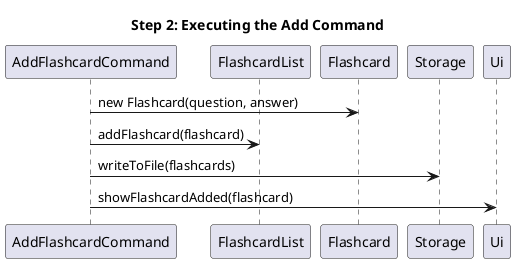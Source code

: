 @startuml
title Step 2: Executing the Add Command

participant "AddFlashcardCommand" as AFC
participant "FlashcardList" as FCL
participant "Flashcard" as FC
participant "Storage" as S
participant "Ui" as Ui

AFC -> FC : new Flashcard(question, answer)
AFC -> FCL : addFlashcard(flashcard)
AFC -> S : writeToFile(flashcards)
AFC -> Ui : showFlashcardAdded(flashcard)
@enduml